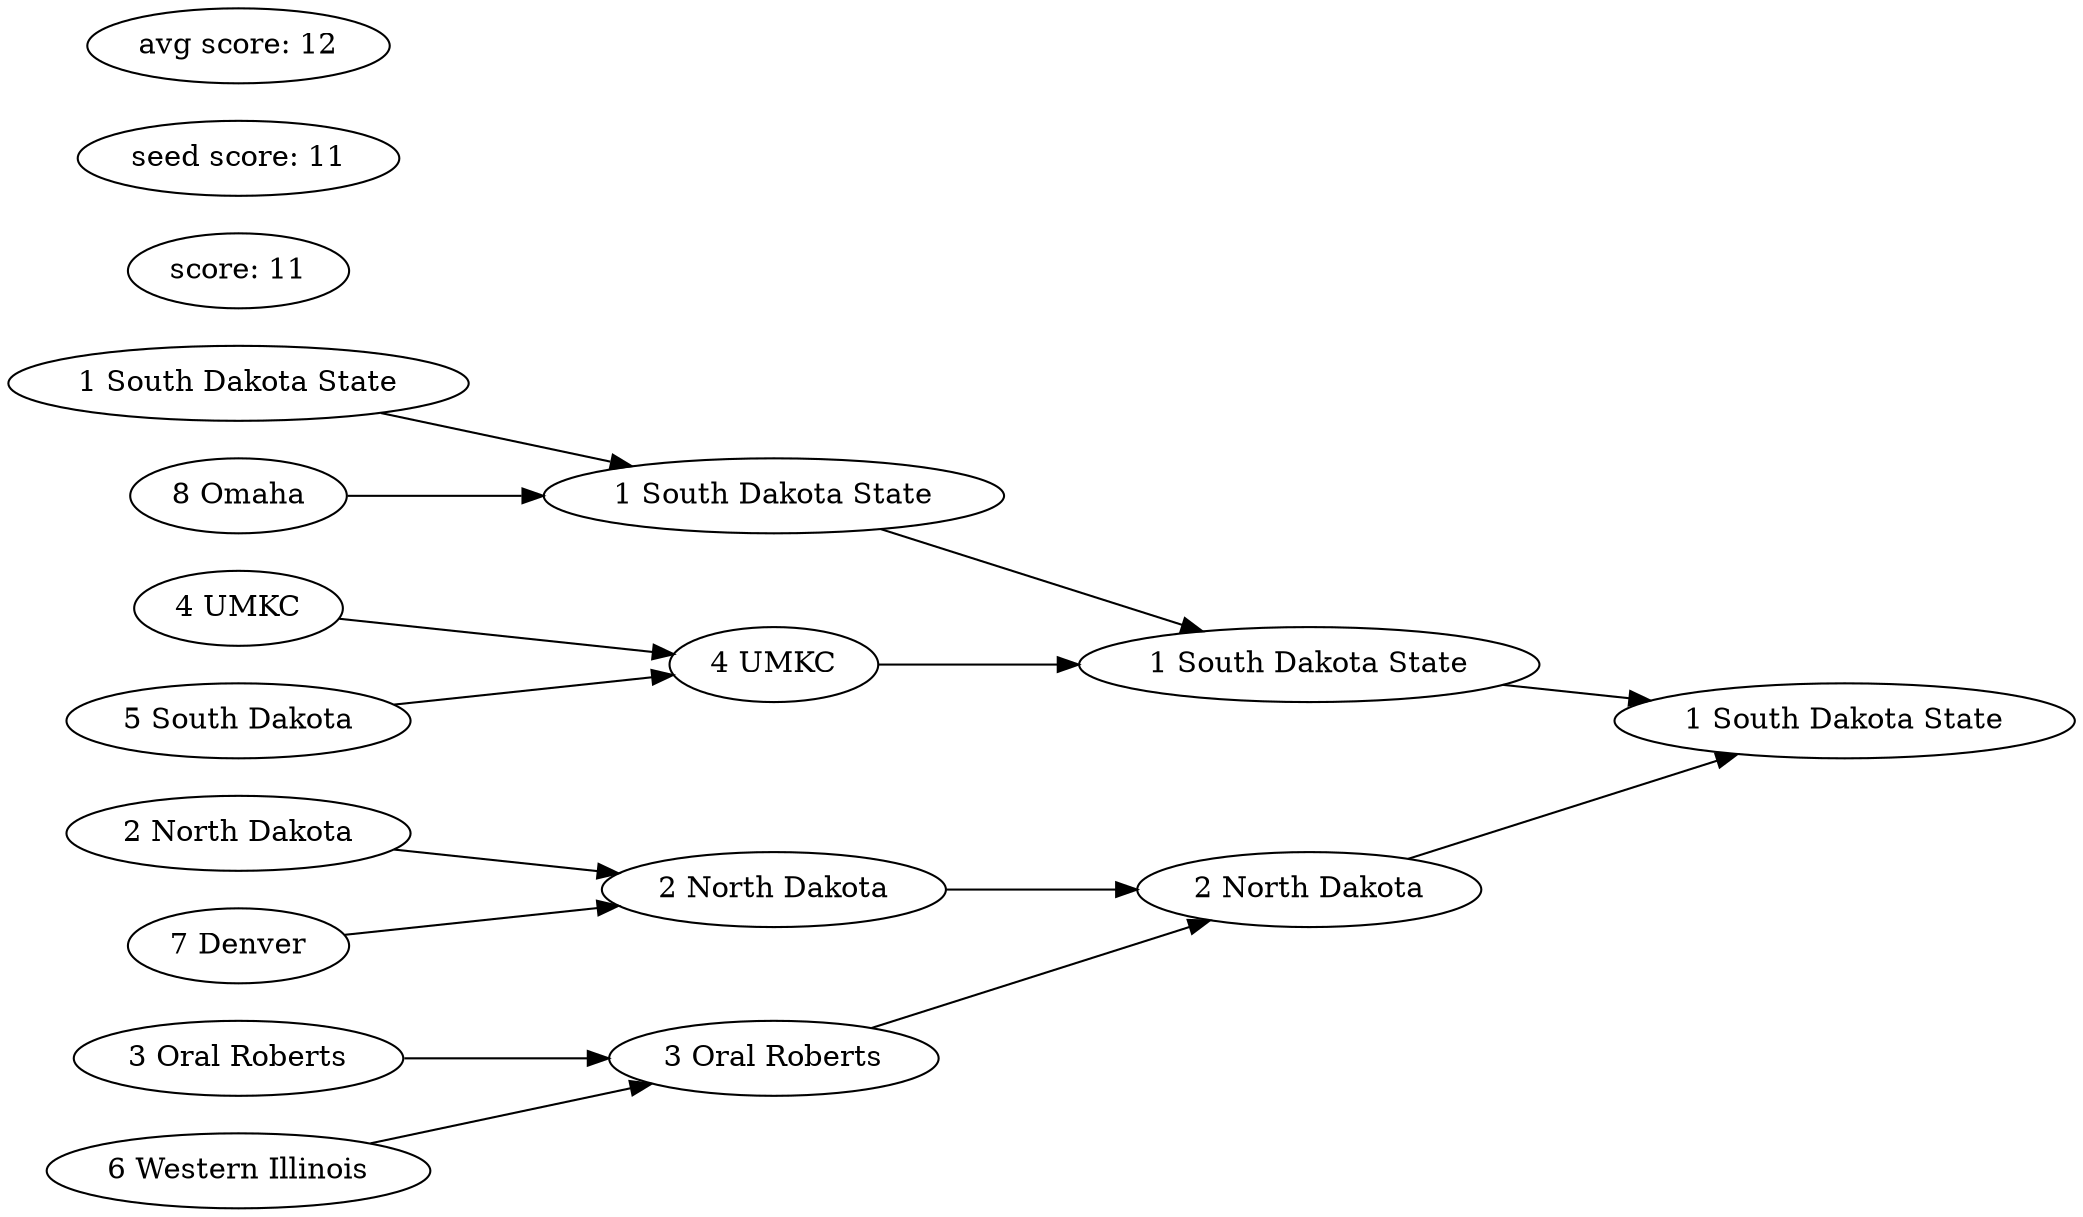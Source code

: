 digraph {
graph [rankdir=LR];"t1" [label="1 South Dakota State"];
"t2" [label="1 South Dakota State"];
"t3" [label="1 South Dakota State"];
"t4" [label="1 South Dakota State"];
"t5" [label="8 Omaha"];
"t4" -> "t3";
"t5" -> "t3";
"t6" [label="4 UMKC"];
"t7" [label="4 UMKC"];
"t8" [label="5 South Dakota"];
"t7" -> "t6";
"t8" -> "t6";
"t3" -> "t2";
"t6" -> "t2";
"t9" [label="2 North Dakota"];
"t10" [label="2 North Dakota"];
"t11" [label="2 North Dakota"];
"t12" [label="7 Denver"];
"t11" -> "t10";
"t12" -> "t10";
"t13" [label="3 Oral Roberts"];
"t14" [label="3 Oral Roberts"];
"t15" [label="6 Western Illinois"];
"t14" -> "t13";
"t15" -> "t13";
"t10" -> "t9";
"t13" -> "t9";
"t2" -> "t1";
"t9" -> "t1";
score [label="score: 11"];
seed [label="seed score: 11"];
max [label="avg score: 12"];
}
